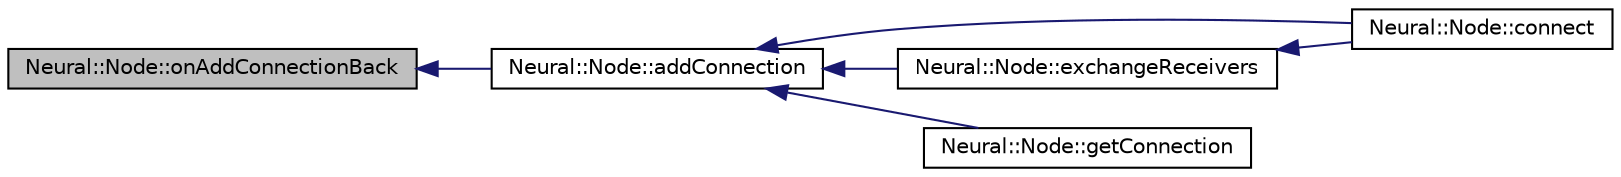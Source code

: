 digraph G
{
  edge [fontname="Helvetica",fontsize="10",labelfontname="Helvetica",labelfontsize="10"];
  node [fontname="Helvetica",fontsize="10",shape=record];
  rankdir=LR;
  Node1 [label="Neural::Node::onAddConnectionBack",height=0.2,width=0.4,color="black", fillcolor="grey75", style="filled" fontcolor="black"];
  Node1 -> Node2 [dir=back,color="midnightblue",fontsize="10",style="solid",fontname="Helvetica"];
  Node2 [label="Neural::Node::addConnection",height=0.2,width=0.4,color="black", fillcolor="white", style="filled",URL="$class_neural_1_1_node.html#a58ab4ae58a4f4750cf0240c41680d870"];
  Node2 -> Node3 [dir=back,color="midnightblue",fontsize="10",style="solid",fontname="Helvetica"];
  Node3 [label="Neural::Node::connect",height=0.2,width=0.4,color="black", fillcolor="white", style="filled",URL="$class_neural_1_1_node.html#a49955ed053b1c7cd7dd348a379e5af74"];
  Node2 -> Node4 [dir=back,color="midnightblue",fontsize="10",style="solid",fontname="Helvetica"];
  Node4 [label="Neural::Node::exchangeReceivers",height=0.2,width=0.4,color="black", fillcolor="white", style="filled",URL="$class_neural_1_1_node.html#a8759844824a86063bbc117f5a9b9512e"];
  Node4 -> Node3 [dir=back,color="midnightblue",fontsize="10",style="solid",fontname="Helvetica"];
  Node2 -> Node5 [dir=back,color="midnightblue",fontsize="10",style="solid",fontname="Helvetica"];
  Node5 [label="Neural::Node::getConnection",height=0.2,width=0.4,color="black", fillcolor="white", style="filled",URL="$class_neural_1_1_node.html#ad812d889cfffc34737a79760cfda3c3a"];
}
